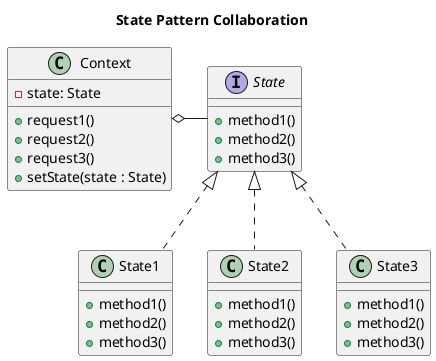 @startuml

title State Pattern Collaboration

class Context {
    - state: State
    + request1()
    + request2()
    + request3()
    + setState(state : State)
}

interface State {
    + method1()
    + method2()
    + method3()
}

class State1 {
    + method1()
    + method2()
    + method3()
}

class State2 {
    + method1()
    + method2()
    + method3()
}

class State3 {
    + method1()
    + method2()
    + method3()
}

Context o- State
State <|.. State1
State <|.. State2
State <|.. State3
@enduml